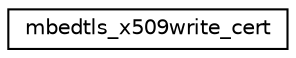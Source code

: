 digraph "Graphical Class Hierarchy"
{
 // LATEX_PDF_SIZE
  edge [fontname="Helvetica",fontsize="10",labelfontname="Helvetica",labelfontsize="10"];
  node [fontname="Helvetica",fontsize="10",shape=record];
  rankdir="LR";
  Node0 [label="mbedtls_x509write_cert",height=0.2,width=0.4,color="black", fillcolor="white", style="filled",URL="$d0/d10/structmbedtls__x509write__cert.html",tooltip=" "];
}
